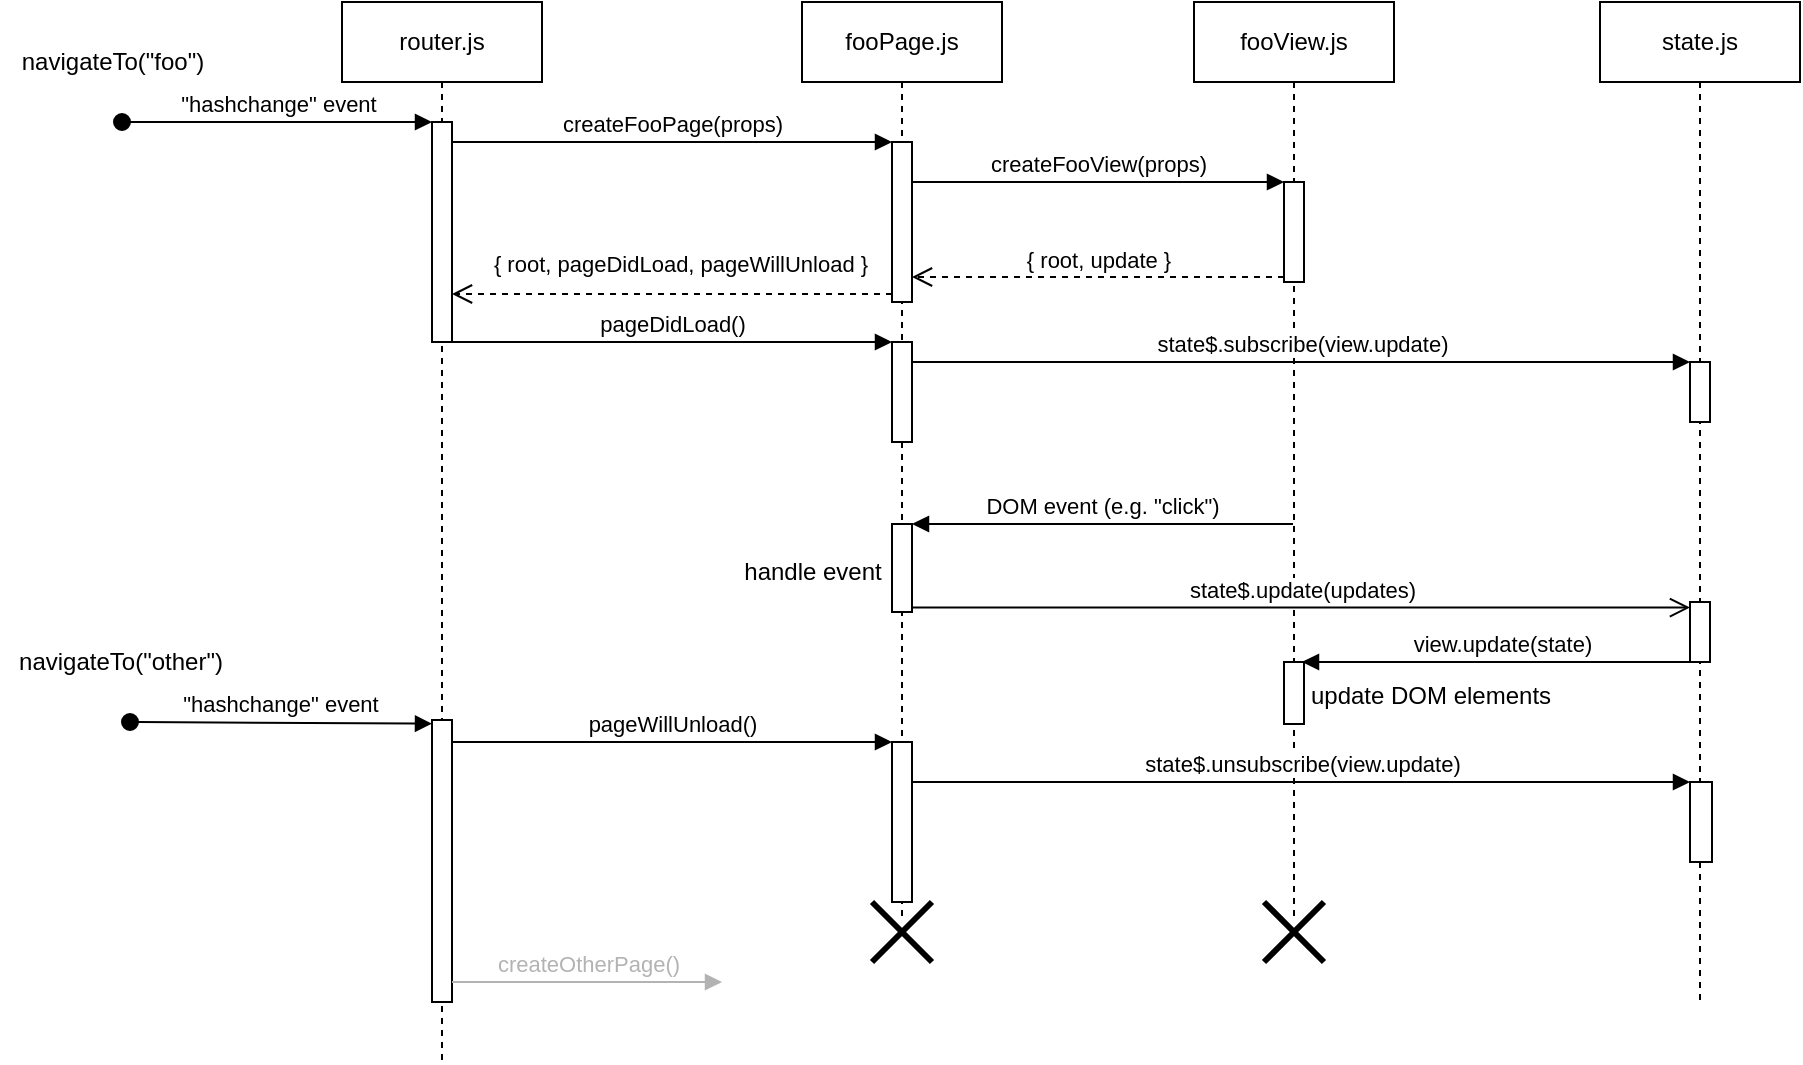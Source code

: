 <mxfile version="18.0.1" type="device"><diagram id="XXAVZOGUuSqj_tJJLZl1" name="Page-1"><mxGraphModel dx="1375" dy="811" grid="1" gridSize="10" guides="1" tooltips="1" connect="1" arrows="1" fold="1" page="1" pageScale="1" pageWidth="1169" pageHeight="827" math="0" shadow="0"><root><mxCell id="0"/><mxCell id="1" parent="0"/><mxCell id="LMBHCDVXLoqrBCrV0Gw--1" value="router.js" style="shape=umlLifeline;perimeter=lifelinePerimeter;whiteSpace=wrap;html=1;container=1;collapsible=0;recursiveResize=0;outlineConnect=0;" vertex="1" parent="1"><mxGeometry x="280" y="40" width="100" height="530" as="geometry"/></mxCell><mxCell id="LMBHCDVXLoqrBCrV0Gw--2" value="" style="html=1;points=[];perimeter=orthogonalPerimeter;" vertex="1" parent="LMBHCDVXLoqrBCrV0Gw--1"><mxGeometry x="45" y="60" width="10" height="110" as="geometry"/></mxCell><mxCell id="LMBHCDVXLoqrBCrV0Gw--42" value="" style="html=1;points=[];perimeter=orthogonalPerimeter;" vertex="1" parent="LMBHCDVXLoqrBCrV0Gw--1"><mxGeometry x="45" y="359" width="10" height="141" as="geometry"/></mxCell><mxCell id="LMBHCDVXLoqrBCrV0Gw--3" value="fooPage.js" style="shape=umlLifeline;perimeter=lifelinePerimeter;whiteSpace=wrap;html=1;container=1;collapsible=0;recursiveResize=0;outlineConnect=0;" vertex="1" parent="1"><mxGeometry x="510" y="40" width="100" height="460" as="geometry"/></mxCell><mxCell id="LMBHCDVXLoqrBCrV0Gw--4" value="handle event" style="text;html=1;resizable=0;autosize=1;align=center;verticalAlign=middle;points=[];fillColor=none;strokeColor=none;rounded=0;" vertex="1" parent="LMBHCDVXLoqrBCrV0Gw--3"><mxGeometry x="-35" y="275" width="80" height="20" as="geometry"/></mxCell><mxCell id="LMBHCDVXLoqrBCrV0Gw--6" value="" style="html=1;points=[];perimeter=orthogonalPerimeter;" vertex="1" parent="LMBHCDVXLoqrBCrV0Gw--3"><mxGeometry x="45" y="261" width="10" height="44" as="geometry"/></mxCell><mxCell id="LMBHCDVXLoqrBCrV0Gw--8" value="" style="html=1;points=[];perimeter=orthogonalPerimeter;" vertex="1" parent="LMBHCDVXLoqrBCrV0Gw--3"><mxGeometry x="45" y="70" width="10" height="80" as="geometry"/></mxCell><mxCell id="LMBHCDVXLoqrBCrV0Gw--26" value="" style="html=1;points=[];perimeter=orthogonalPerimeter;" vertex="1" parent="LMBHCDVXLoqrBCrV0Gw--3"><mxGeometry x="45" y="170" width="10" height="50" as="geometry"/></mxCell><mxCell id="LMBHCDVXLoqrBCrV0Gw--43" value="" style="html=1;points=[];perimeter=orthogonalPerimeter;" vertex="1" parent="LMBHCDVXLoqrBCrV0Gw--3"><mxGeometry x="45" y="370" width="10" height="80" as="geometry"/></mxCell><mxCell id="LMBHCDVXLoqrBCrV0Gw--9" value="fooView.js" style="shape=umlLifeline;perimeter=lifelinePerimeter;whiteSpace=wrap;html=1;container=1;collapsible=0;recursiveResize=0;outlineConnect=0;" vertex="1" parent="1"><mxGeometry x="706" y="40" width="100" height="460" as="geometry"/></mxCell><mxCell id="LMBHCDVXLoqrBCrV0Gw--10" value="" style="rounded=0;whiteSpace=wrap;html=1;" vertex="1" parent="LMBHCDVXLoqrBCrV0Gw--9"><mxGeometry x="45" y="330" width="10" height="31" as="geometry"/></mxCell><mxCell id="LMBHCDVXLoqrBCrV0Gw--12" value="" style="html=1;points=[];perimeter=orthogonalPerimeter;" vertex="1" parent="LMBHCDVXLoqrBCrV0Gw--9"><mxGeometry x="45" y="90" width="10" height="50" as="geometry"/></mxCell><mxCell id="LMBHCDVXLoqrBCrV0Gw--13" value="update DOM elements" style="text;html=1;resizable=0;autosize=1;align=center;verticalAlign=middle;points=[];fillColor=none;strokeColor=none;rounded=0;" vertex="1" parent="1"><mxGeometry x="754" y="377" width="140" height="20" as="geometry"/></mxCell><mxCell id="LMBHCDVXLoqrBCrV0Gw--15" value="state$.update(updates)" style="html=1;verticalAlign=bottom;endArrow=open;endSize=8;exitX=1;exitY=0.95;rounded=0;" edge="1" parent="1" source="LMBHCDVXLoqrBCrV0Gw--6" target="LMBHCDVXLoqrBCrV0Gw--56"><mxGeometry relative="1" as="geometry"><mxPoint x="950" y="343" as="targetPoint"/></mxGeometry></mxCell><mxCell id="LMBHCDVXLoqrBCrV0Gw--16" value="DOM event (e.g. &quot;click&quot;)" style="html=1;verticalAlign=bottom;endArrow=block;entryX=1;entryY=0;rounded=0;" edge="1" parent="1" target="LMBHCDVXLoqrBCrV0Gw--6"><mxGeometry relative="1" as="geometry"><mxPoint x="755.5" y="301" as="sourcePoint"/></mxGeometry></mxCell><mxCell id="LMBHCDVXLoqrBCrV0Gw--19" value="createFooPage(props)" style="html=1;verticalAlign=bottom;endArrow=block;entryX=0;entryY=0;rounded=0;" edge="1" parent="1" source="LMBHCDVXLoqrBCrV0Gw--2" target="LMBHCDVXLoqrBCrV0Gw--8"><mxGeometry relative="1" as="geometry"><mxPoint x="340" y="120" as="sourcePoint"/></mxGeometry></mxCell><mxCell id="LMBHCDVXLoqrBCrV0Gw--20" value="{ root, pageDidLoad, pageWillUnload }" style="html=1;verticalAlign=bottom;endArrow=open;dashed=1;endSize=8;exitX=0;exitY=0.95;rounded=0;" edge="1" parent="1" source="LMBHCDVXLoqrBCrV0Gw--8" target="LMBHCDVXLoqrBCrV0Gw--2"><mxGeometry x="-0.032" y="-6" relative="1" as="geometry"><mxPoint x="340" y="196" as="targetPoint"/><mxPoint as="offset"/></mxGeometry></mxCell><mxCell id="LMBHCDVXLoqrBCrV0Gw--21" value="createFooView(props)" style="html=1;verticalAlign=bottom;endArrow=block;entryX=0;entryY=0;rounded=0;" edge="1" parent="1" source="LMBHCDVXLoqrBCrV0Gw--8" target="LMBHCDVXLoqrBCrV0Gw--12"><mxGeometry relative="1" as="geometry"><mxPoint x="570" y="140" as="sourcePoint"/></mxGeometry></mxCell><mxCell id="LMBHCDVXLoqrBCrV0Gw--22" value="{ root, update }" style="html=1;verticalAlign=bottom;endArrow=open;dashed=1;endSize=8;exitX=0;exitY=0.95;rounded=0;" edge="1" parent="1" source="LMBHCDVXLoqrBCrV0Gw--12" target="LMBHCDVXLoqrBCrV0Gw--8"><mxGeometry relative="1" as="geometry"><mxPoint x="570" y="188" as="targetPoint"/></mxGeometry></mxCell><mxCell id="LMBHCDVXLoqrBCrV0Gw--23" value="&quot;hashchange&quot; event" style="html=1;verticalAlign=bottom;startArrow=oval;startFill=1;endArrow=block;startSize=8;rounded=0;" edge="1" parent="1" target="LMBHCDVXLoqrBCrV0Gw--2"><mxGeometry width="60" relative="1" as="geometry"><mxPoint x="170" y="100" as="sourcePoint"/><mxPoint x="320" y="100" as="targetPoint"/></mxGeometry></mxCell><mxCell id="LMBHCDVXLoqrBCrV0Gw--24" value="navigateTo(&quot;foo&quot;)" style="text;html=1;resizable=0;autosize=1;align=center;verticalAlign=middle;points=[];fillColor=none;strokeColor=none;rounded=0;" vertex="1" parent="1"><mxGeometry x="110" y="60" width="110" height="20" as="geometry"/></mxCell><mxCell id="LMBHCDVXLoqrBCrV0Gw--25" value="state.js" style="shape=umlLifeline;perimeter=lifelinePerimeter;whiteSpace=wrap;html=1;container=1;collapsible=0;recursiveResize=0;outlineConnect=0;" vertex="1" parent="1"><mxGeometry x="909" y="40" width="100" height="500" as="geometry"/></mxCell><mxCell id="LMBHCDVXLoqrBCrV0Gw--29" value="" style="html=1;points=[];perimeter=orthogonalPerimeter;" vertex="1" parent="LMBHCDVXLoqrBCrV0Gw--25"><mxGeometry x="45" y="180" width="10" height="30" as="geometry"/></mxCell><mxCell id="LMBHCDVXLoqrBCrV0Gw--34" value="view.update(state)" style="html=1;verticalAlign=bottom;endArrow=block;rounded=0;" edge="1" parent="LMBHCDVXLoqrBCrV0Gw--25"><mxGeometry width="80" relative="1" as="geometry"><mxPoint x="50" y="330" as="sourcePoint"/><mxPoint x="-149" y="330" as="targetPoint"/></mxGeometry></mxCell><mxCell id="LMBHCDVXLoqrBCrV0Gw--56" value="" style="html=1;points=[];perimeter=orthogonalPerimeter;fontColor=#B3B3B3;" vertex="1" parent="LMBHCDVXLoqrBCrV0Gw--25"><mxGeometry x="45" y="300" width="10" height="30" as="geometry"/></mxCell><mxCell id="LMBHCDVXLoqrBCrV0Gw--27" value="pageDidLoad()" style="html=1;verticalAlign=bottom;endArrow=block;entryX=0;entryY=0;rounded=0;" edge="1" target="LMBHCDVXLoqrBCrV0Gw--26" parent="1" source="LMBHCDVXLoqrBCrV0Gw--2"><mxGeometry relative="1" as="geometry"><mxPoint x="340" y="210" as="sourcePoint"/></mxGeometry></mxCell><mxCell id="LMBHCDVXLoqrBCrV0Gw--30" value="state$.subscribe(view.update)" style="html=1;verticalAlign=bottom;endArrow=block;entryX=0;entryY=0;rounded=0;" edge="1" target="LMBHCDVXLoqrBCrV0Gw--29" parent="1" source="LMBHCDVXLoqrBCrV0Gw--26"><mxGeometry relative="1" as="geometry"><mxPoint x="570" y="220" as="sourcePoint"/></mxGeometry></mxCell><mxCell id="LMBHCDVXLoqrBCrV0Gw--35" value="&quot;hashchange&quot; event" style="html=1;verticalAlign=bottom;startArrow=oval;startFill=1;endArrow=block;startSize=8;rounded=0;entryX=0;entryY=0.013;entryDx=0;entryDy=0;entryPerimeter=0;" edge="1" parent="1" target="LMBHCDVXLoqrBCrV0Gw--42"><mxGeometry width="60" relative="1" as="geometry"><mxPoint x="174" y="400" as="sourcePoint"/><mxPoint x="320" y="400" as="targetPoint"/></mxGeometry></mxCell><mxCell id="LMBHCDVXLoqrBCrV0Gw--36" value="navigateTo(&quot;other&quot;)" style="text;html=1;resizable=0;autosize=1;align=center;verticalAlign=middle;points=[];fillColor=none;strokeColor=none;rounded=0;" vertex="1" parent="1"><mxGeometry x="109" y="360" width="120" height="20" as="geometry"/></mxCell><mxCell id="LMBHCDVXLoqrBCrV0Gw--44" value="pageWillUnload()" style="html=1;verticalAlign=bottom;endArrow=block;entryX=0;entryY=0;rounded=0;" edge="1" target="LMBHCDVXLoqrBCrV0Gw--43" parent="1" source="LMBHCDVXLoqrBCrV0Gw--42"><mxGeometry relative="1" as="geometry"><mxPoint x="340" y="410" as="sourcePoint"/></mxGeometry></mxCell><mxCell id="LMBHCDVXLoqrBCrV0Gw--49" value="" style="html=1;points=[];perimeter=orthogonalPerimeter;" vertex="1" parent="1"><mxGeometry x="954" y="430" width="11" height="40" as="geometry"/></mxCell><mxCell id="LMBHCDVXLoqrBCrV0Gw--50" value="state$.unsubscribe(view.update)" style="html=1;verticalAlign=bottom;endArrow=block;entryX=0;entryY=0;rounded=0;" edge="1" target="LMBHCDVXLoqrBCrV0Gw--49" parent="1" source="LMBHCDVXLoqrBCrV0Gw--43"><mxGeometry relative="1" as="geometry"><mxPoint x="570" y="430" as="sourcePoint"/></mxGeometry></mxCell><mxCell id="LMBHCDVXLoqrBCrV0Gw--52" value="&lt;font color=&quot;#b3b3b3&quot;&gt;createOtherPage()&lt;/font&gt;" style="html=1;verticalAlign=bottom;endArrow=block;rounded=0;strokeColor=#B3B3B3;" edge="1" parent="1" source="LMBHCDVXLoqrBCrV0Gw--42"><mxGeometry width="80" relative="1" as="geometry"><mxPoint x="340" y="530" as="sourcePoint"/><mxPoint x="470" y="530" as="targetPoint"/></mxGeometry></mxCell><mxCell id="LMBHCDVXLoqrBCrV0Gw--54" value="" style="shape=umlDestroy;whiteSpace=wrap;html=1;strokeWidth=3;" vertex="1" parent="1"><mxGeometry x="741" y="490" width="30" height="30" as="geometry"/></mxCell><mxCell id="LMBHCDVXLoqrBCrV0Gw--53" value="" style="shape=umlDestroy;whiteSpace=wrap;html=1;strokeWidth=3;" vertex="1" parent="1"><mxGeometry x="545" y="490" width="30" height="30" as="geometry"/></mxCell></root></mxGraphModel></diagram></mxfile>